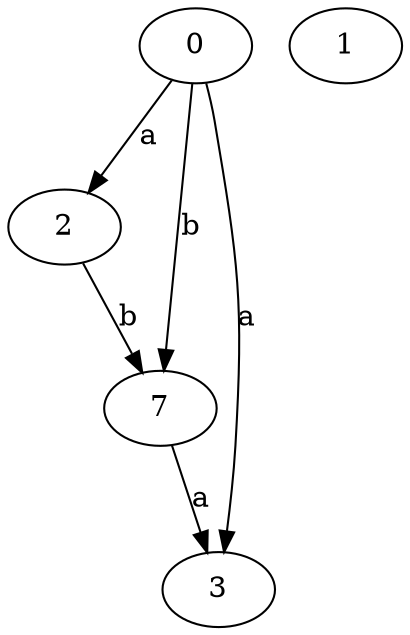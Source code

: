 strict digraph  {
0;
1;
2;
3;
7;
0 -> 2  [label=a];
0 -> 3  [label=a];
0 -> 7  [label=b];
2 -> 7  [label=b];
7 -> 3  [label=a];
}
